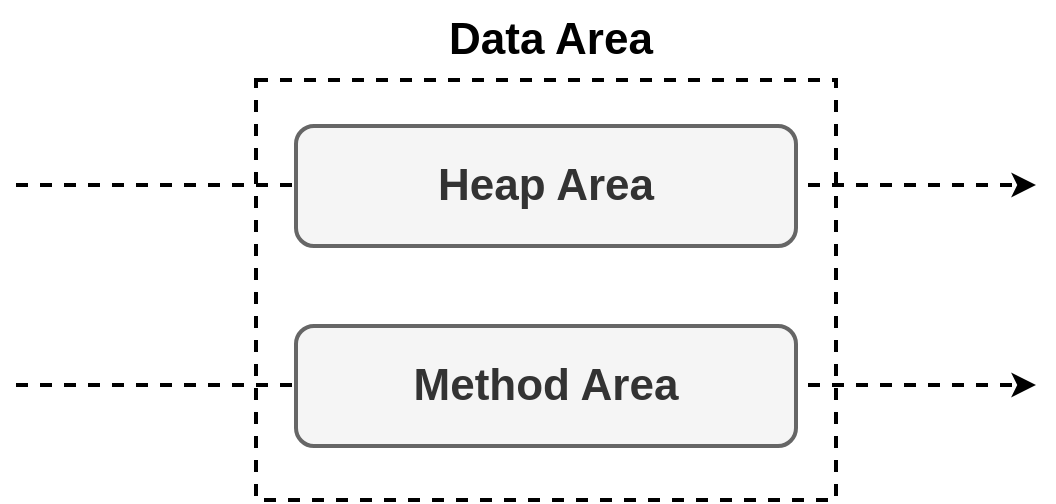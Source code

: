 <mxfile version="20.6.0" type="github">
  <diagram id="8E8K8SAzJTcxabnhx9FE" name="第 1 页">
    <mxGraphModel dx="1183" dy="798" grid="1" gridSize="10" guides="1" tooltips="1" connect="1" arrows="1" fold="1" page="1" pageScale="1" pageWidth="827" pageHeight="1169" math="0" shadow="0">
      <root>
        <mxCell id="0" />
        <mxCell id="1" parent="0" />
        <mxCell id="JZ2qs8BOucZ2UuDRDxHz-5" value="" style="endArrow=classic;html=1;rounded=0;fontSize=22;strokeWidth=2;dashed=1;" edge="1" parent="1">
          <mxGeometry width="50" height="50" relative="1" as="geometry">
            <mxPoint x="150" y="442.5" as="sourcePoint" />
            <mxPoint x="660" y="442.5" as="targetPoint" />
          </mxGeometry>
        </mxCell>
        <mxCell id="JZ2qs8BOucZ2UuDRDxHz-4" value="" style="endArrow=classic;html=1;rounded=0;fontSize=22;strokeWidth=2;dashed=1;" edge="1" parent="1">
          <mxGeometry width="50" height="50" relative="1" as="geometry">
            <mxPoint x="150" y="342.5" as="sourcePoint" />
            <mxPoint x="660" y="342.5" as="targetPoint" />
          </mxGeometry>
        </mxCell>
        <mxCell id="JZ2qs8BOucZ2UuDRDxHz-1" value="" style="rounded=0;whiteSpace=wrap;html=1;strokeWidth=2;dashed=1;fillColor=none;" vertex="1" parent="1">
          <mxGeometry x="270" y="290" width="290" height="210" as="geometry" />
        </mxCell>
        <mxCell id="JZ2qs8BOucZ2UuDRDxHz-2" value="&lt;b&gt;&lt;font style=&quot;font-size: 22px;&quot;&gt;Heap Area&lt;/font&gt;&lt;/b&gt;" style="rounded=1;whiteSpace=wrap;html=1;strokeWidth=2;fillColor=#f5f5f5;strokeColor=#666666;fontColor=#333333;" vertex="1" parent="1">
          <mxGeometry x="290" y="313" width="250" height="60" as="geometry" />
        </mxCell>
        <mxCell id="JZ2qs8BOucZ2UuDRDxHz-3" value="&lt;b&gt;&lt;font style=&quot;font-size: 22px;&quot;&gt;Method Area&lt;/font&gt;&lt;/b&gt;" style="rounded=1;whiteSpace=wrap;html=1;strokeWidth=2;fillColor=#f5f5f5;fontColor=#333333;strokeColor=#666666;" vertex="1" parent="1">
          <mxGeometry x="290" y="413" width="250" height="60" as="geometry" />
        </mxCell>
        <mxCell id="JZ2qs8BOucZ2UuDRDxHz-7" value="&lt;b&gt;Data Area&lt;/b&gt;" style="text;html=1;resizable=0;autosize=1;align=center;verticalAlign=middle;points=[];fillColor=none;strokeColor=none;rounded=0;strokeWidth=2;fontSize=22;" vertex="1" parent="1">
          <mxGeometry x="352" y="250" width="130" height="40" as="geometry" />
        </mxCell>
      </root>
    </mxGraphModel>
  </diagram>
</mxfile>
